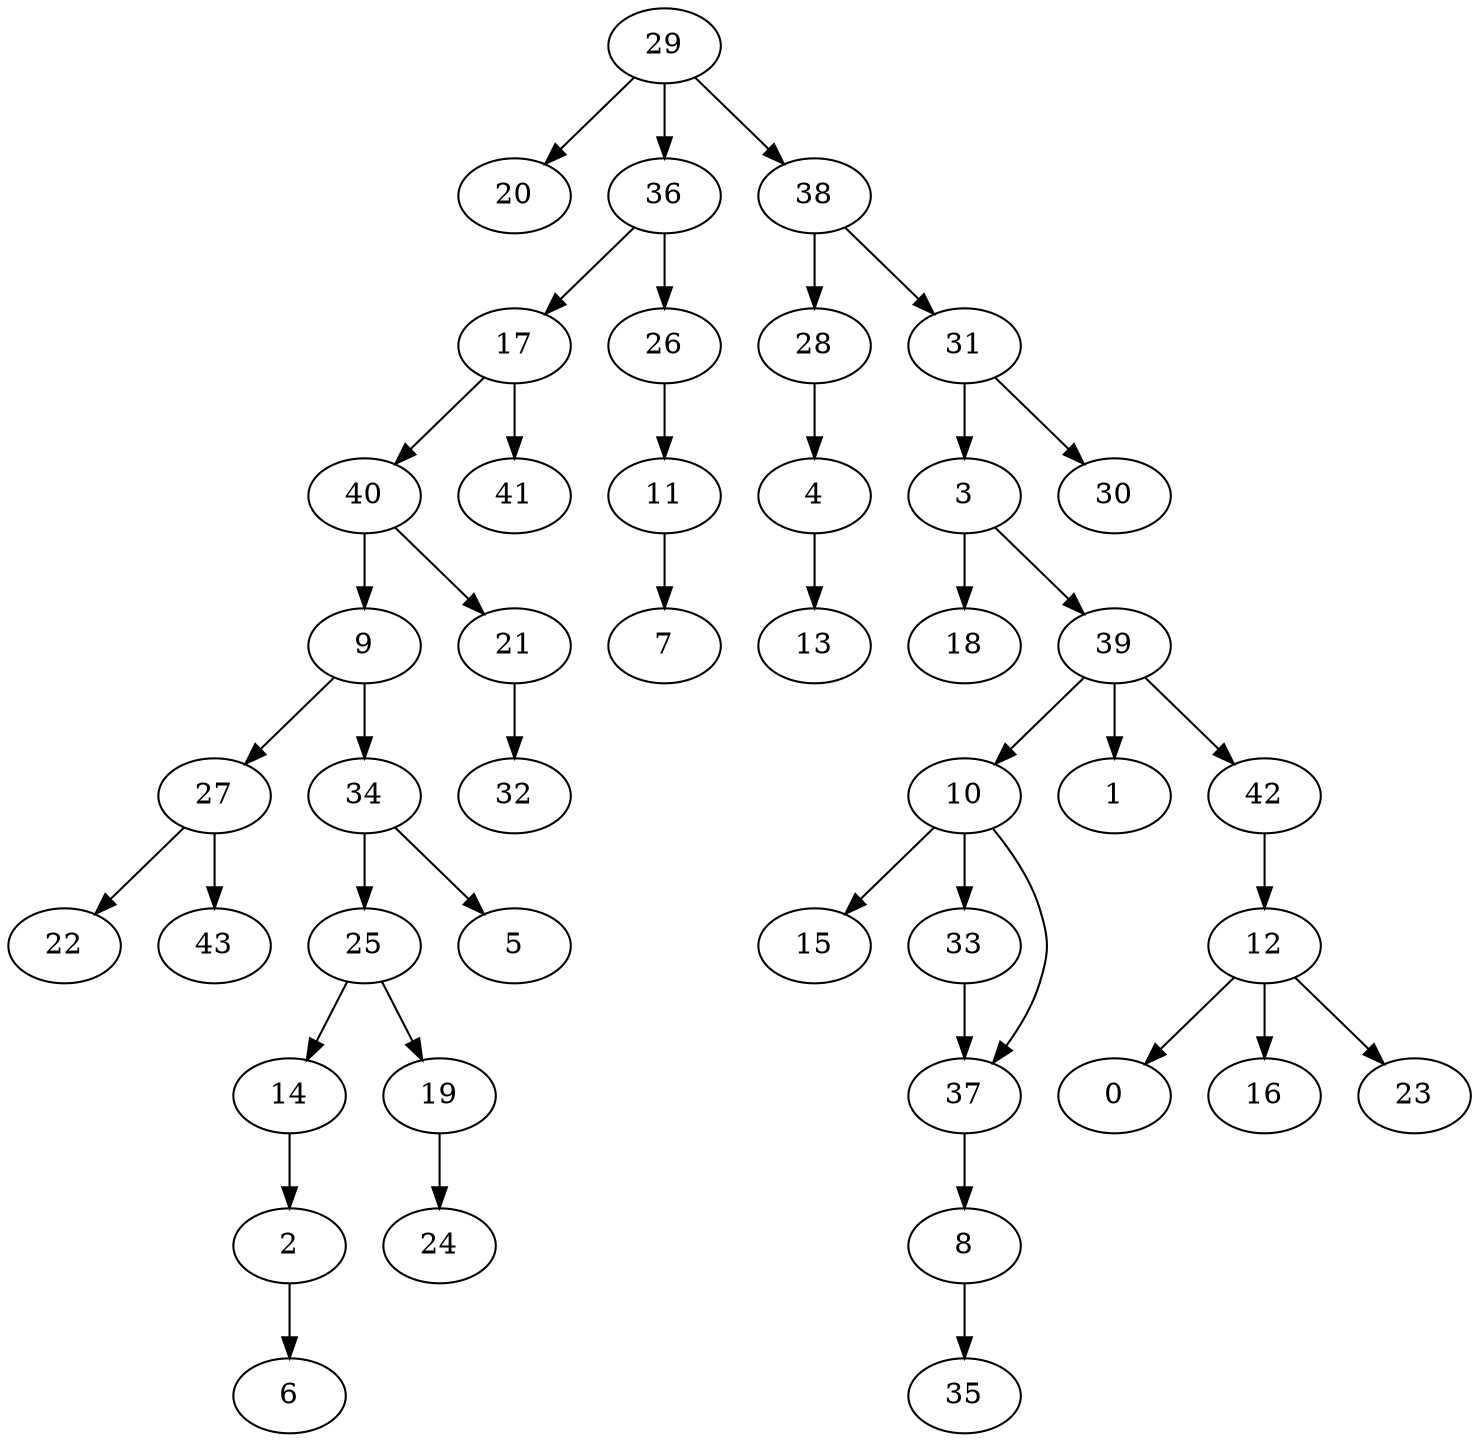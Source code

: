 strict digraph "" {
	2 -> 6;
	3 -> 18;
	3 -> 39;
	39 -> 10;
	39 -> 1;
	39 -> 42;
	4 -> 13;
	8 -> 35;
	9 -> 27;
	9 -> 34;
	27 -> 22;
	27 -> 43;
	34 -> 25;
	34 -> 5;
	10 -> 15;
	10 -> 33;
	10 -> 37;
	33 -> 37;
	11 -> 7;
	12 -> 0;
	12 -> 16;
	12 -> 23;
	14 -> 2;
	17 -> 40;
	17 -> 41;
	40 -> 9;
	40 -> 21;
	19 -> 24;
	21 -> 32;
	25 -> 14;
	25 -> 19;
	26 -> 11;
	28 -> 4;
	29 -> 20;
	29 -> 36;
	29 -> 38;
	36 -> 17;
	36 -> 26;
	38 -> 28;
	38 -> 31;
	31 -> 3;
	31 -> 30;
	37 -> 8;
	42 -> 12;
}
